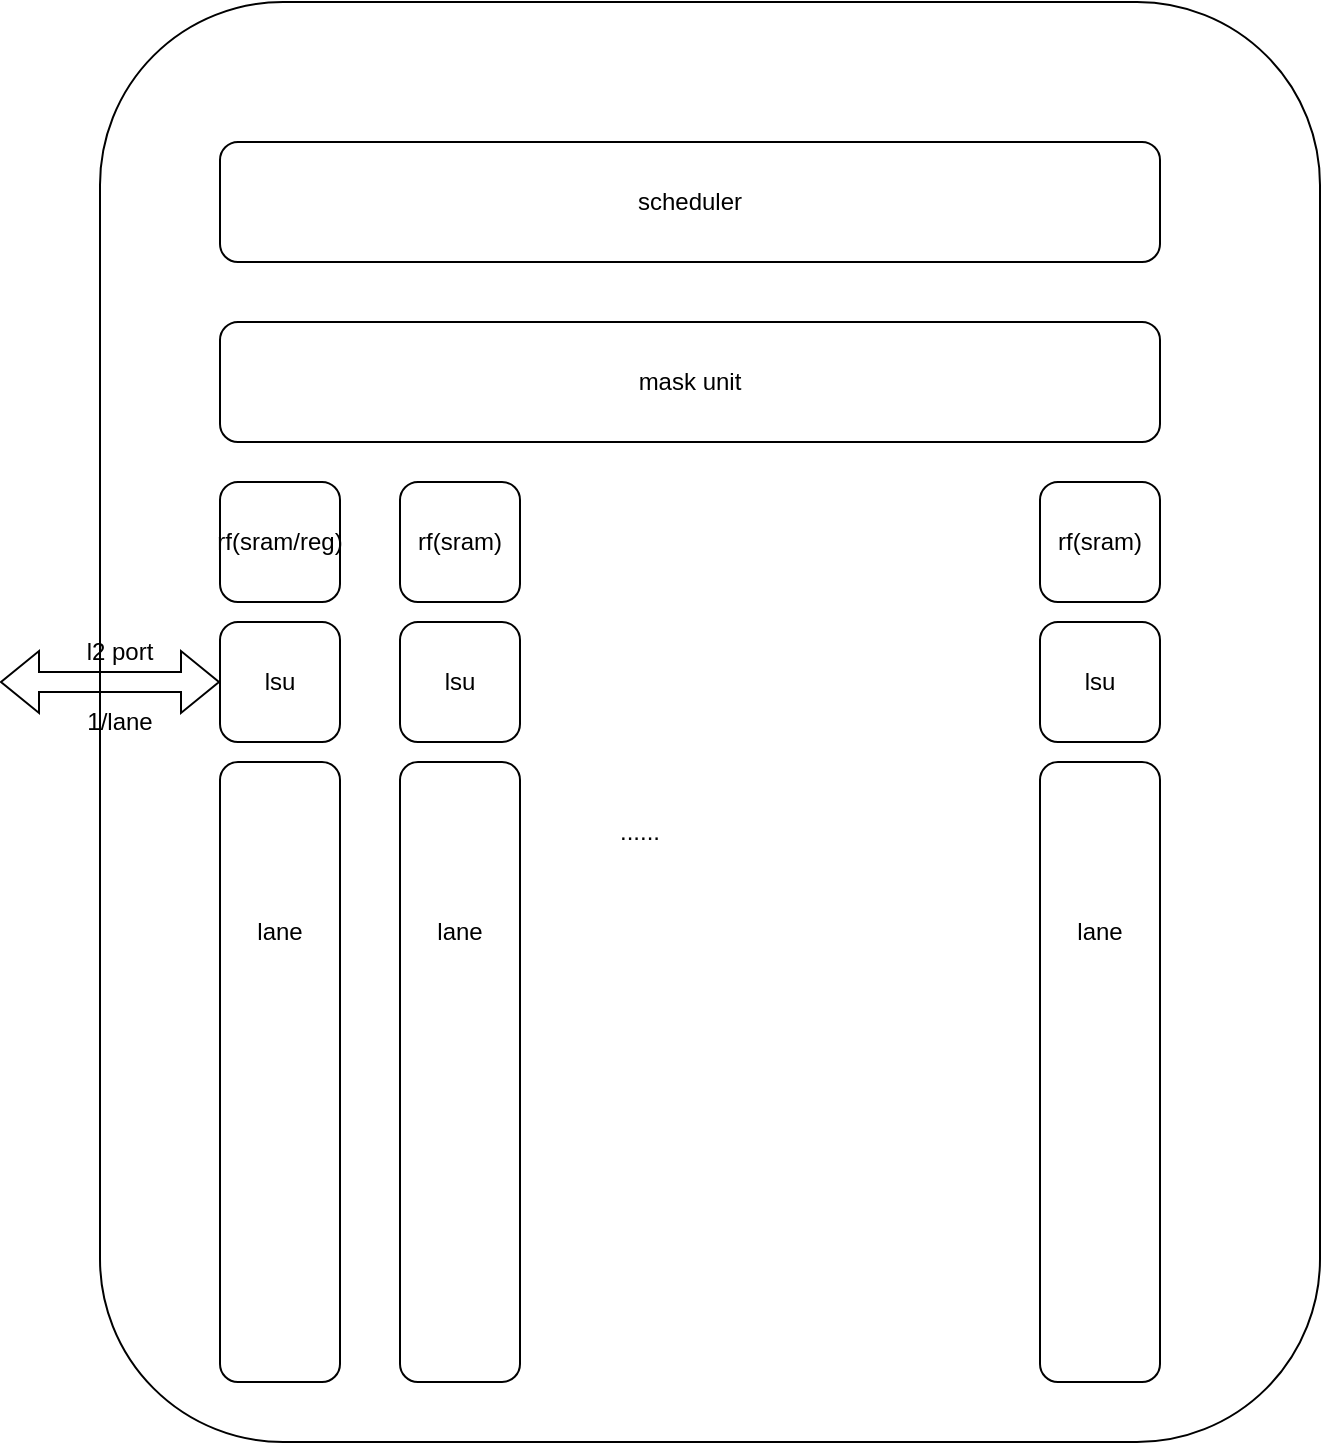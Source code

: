 <mxfile version="20.2.0" type="device" pages="5"><diagram id="fNUM63voZhJdDRkvop21" name="daydream"><mxGraphModel dx="462" dy="777" grid="1" gridSize="10" guides="1" tooltips="1" connect="1" arrows="1" fold="1" page="1" pageScale="1" pageWidth="850" pageHeight="1100" math="0" shadow="0"><root><mxCell id="0"/><mxCell id="1" parent="0"/><mxCell id="aqBzfXqptcj9Zp8Z2guC-2" value="" style="rounded=1;whiteSpace=wrap;html=1;" parent="1" vertex="1"><mxGeometry x="110" y="260" width="610" height="720" as="geometry"/></mxCell><mxCell id="aqBzfXqptcj9Zp8Z2guC-3" value="" style="rounded=1;whiteSpace=wrap;html=1;" parent="1" vertex="1"><mxGeometry x="170" y="330" width="470" height="60" as="geometry"/></mxCell><mxCell id="aqBzfXqptcj9Zp8Z2guC-4" value="scheduler" style="text;html=1;strokeColor=none;fillColor=none;align=center;verticalAlign=middle;whiteSpace=wrap;rounded=0;" parent="1" vertex="1"><mxGeometry x="375" y="345" width="60" height="30" as="geometry"/></mxCell><mxCell id="aqBzfXqptcj9Zp8Z2guC-6" value="" style="rounded=1;whiteSpace=wrap;html=1;" parent="1" vertex="1"><mxGeometry x="170" y="420" width="470" height="60" as="geometry"/></mxCell><mxCell id="aqBzfXqptcj9Zp8Z2guC-7" value="mask unit" style="text;html=1;strokeColor=none;fillColor=none;align=center;verticalAlign=middle;whiteSpace=wrap;rounded=0;" parent="1" vertex="1"><mxGeometry x="375" y="435" width="60" height="30" as="geometry"/></mxCell><mxCell id="aqBzfXqptcj9Zp8Z2guC-8" value="" style="rounded=1;whiteSpace=wrap;html=1;" parent="1" vertex="1"><mxGeometry x="170" y="640" width="60" height="310" as="geometry"/></mxCell><mxCell id="aqBzfXqptcj9Zp8Z2guC-11" value="lane" style="text;html=1;strokeColor=none;fillColor=none;align=center;verticalAlign=middle;whiteSpace=wrap;rounded=0;" parent="1" vertex="1"><mxGeometry x="170" y="710" width="60" height="30" as="geometry"/></mxCell><mxCell id="aqBzfXqptcj9Zp8Z2guC-12" value="" style="rounded=1;whiteSpace=wrap;html=1;" parent="1" vertex="1"><mxGeometry x="170" y="500" width="60" height="60" as="geometry"/></mxCell><mxCell id="aqBzfXqptcj9Zp8Z2guC-13" value="rf(sram/reg)" style="text;html=1;strokeColor=none;fillColor=none;align=center;verticalAlign=middle;whiteSpace=wrap;rounded=0;" parent="1" vertex="1"><mxGeometry x="170" y="515" width="60" height="30" as="geometry"/></mxCell><mxCell id="aqBzfXqptcj9Zp8Z2guC-22" value="......" style="text;html=1;strokeColor=none;fillColor=none;align=center;verticalAlign=middle;whiteSpace=wrap;rounded=0;" parent="1" vertex="1"><mxGeometry x="350" y="660" width="60" height="30" as="geometry"/></mxCell><mxCell id="aqBzfXqptcj9Zp8Z2guC-23" value="" style="rounded=1;whiteSpace=wrap;html=1;" parent="1" vertex="1"><mxGeometry x="170" y="570" width="60" height="60" as="geometry"/></mxCell><mxCell id="aqBzfXqptcj9Zp8Z2guC-24" value="lsu" style="text;html=1;strokeColor=none;fillColor=none;align=center;verticalAlign=middle;whiteSpace=wrap;rounded=0;" parent="1" vertex="1"><mxGeometry x="170" y="585" width="60" height="30" as="geometry"/></mxCell><mxCell id="aqBzfXqptcj9Zp8Z2guC-27" value="" style="rounded=1;whiteSpace=wrap;html=1;" parent="1" vertex="1"><mxGeometry x="580" y="640" width="60" height="310" as="geometry"/></mxCell><mxCell id="aqBzfXqptcj9Zp8Z2guC-28" value="lane" style="text;html=1;strokeColor=none;fillColor=none;align=center;verticalAlign=middle;whiteSpace=wrap;rounded=0;" parent="1" vertex="1"><mxGeometry x="580" y="710" width="60" height="30" as="geometry"/></mxCell><mxCell id="aqBzfXqptcj9Zp8Z2guC-29" value="" style="rounded=1;whiteSpace=wrap;html=1;" parent="1" vertex="1"><mxGeometry x="580" y="500" width="60" height="60" as="geometry"/></mxCell><mxCell id="aqBzfXqptcj9Zp8Z2guC-30" value="rf(sram)" style="text;html=1;strokeColor=none;fillColor=none;align=center;verticalAlign=middle;whiteSpace=wrap;rounded=0;" parent="1" vertex="1"><mxGeometry x="580" y="515" width="60" height="30" as="geometry"/></mxCell><mxCell id="aqBzfXqptcj9Zp8Z2guC-31" value="" style="rounded=1;whiteSpace=wrap;html=1;" parent="1" vertex="1"><mxGeometry x="580" y="570" width="60" height="60" as="geometry"/></mxCell><mxCell id="aqBzfXqptcj9Zp8Z2guC-32" value="lsu" style="text;html=1;strokeColor=none;fillColor=none;align=center;verticalAlign=middle;whiteSpace=wrap;rounded=0;" parent="1" vertex="1"><mxGeometry x="580" y="585" width="60" height="30" as="geometry"/></mxCell><mxCell id="aqBzfXqptcj9Zp8Z2guC-33" value="" style="shape=flexArrow;endArrow=classic;startArrow=classic;html=1;rounded=0;entryX=0;entryY=0.5;entryDx=0;entryDy=0;" parent="1" target="aqBzfXqptcj9Zp8Z2guC-24" edge="1"><mxGeometry width="100" height="100" relative="1" as="geometry"><mxPoint x="60" y="600" as="sourcePoint"/><mxPoint x="480" y="590" as="targetPoint"/></mxGeometry></mxCell><mxCell id="aqBzfXqptcj9Zp8Z2guC-34" value="l2 port" style="text;html=1;strokeColor=none;fillColor=none;align=center;verticalAlign=middle;whiteSpace=wrap;rounded=0;" parent="1" vertex="1"><mxGeometry x="90" y="570" width="60" height="30" as="geometry"/></mxCell><mxCell id="aqBzfXqptcj9Zp8Z2guC-35" value="1/lane" style="text;html=1;strokeColor=none;fillColor=none;align=center;verticalAlign=middle;whiteSpace=wrap;rounded=0;" parent="1" vertex="1"><mxGeometry x="90" y="605" width="60" height="30" as="geometry"/></mxCell><mxCell id="aqBzfXqptcj9Zp8Z2guC-37" value="" style="rounded=1;whiteSpace=wrap;html=1;" parent="1" vertex="1"><mxGeometry x="260" y="640" width="60" height="310" as="geometry"/></mxCell><mxCell id="aqBzfXqptcj9Zp8Z2guC-38" value="lane" style="text;html=1;strokeColor=none;fillColor=none;align=center;verticalAlign=middle;whiteSpace=wrap;rounded=0;" parent="1" vertex="1"><mxGeometry x="260" y="710" width="60" height="30" as="geometry"/></mxCell><mxCell id="aqBzfXqptcj9Zp8Z2guC-39" value="" style="rounded=1;whiteSpace=wrap;html=1;" parent="1" vertex="1"><mxGeometry x="260" y="500" width="60" height="60" as="geometry"/></mxCell><mxCell id="aqBzfXqptcj9Zp8Z2guC-40" value="rf(sram)" style="text;html=1;strokeColor=none;fillColor=none;align=center;verticalAlign=middle;whiteSpace=wrap;rounded=0;" parent="1" vertex="1"><mxGeometry x="260" y="515" width="60" height="30" as="geometry"/></mxCell><mxCell id="aqBzfXqptcj9Zp8Z2guC-41" value="" style="rounded=1;whiteSpace=wrap;html=1;" parent="1" vertex="1"><mxGeometry x="260" y="570" width="60" height="60" as="geometry"/></mxCell><mxCell id="aqBzfXqptcj9Zp8Z2guC-42" value="lsu" style="text;html=1;strokeColor=none;fillColor=none;align=center;verticalAlign=middle;whiteSpace=wrap;rounded=0;" parent="1" vertex="1"><mxGeometry x="260" y="585" width="60" height="30" as="geometry"/></mxCell></root></mxGraphModel></diagram><diagram id="x4buK4fLDCG3RSLW5vKL" name="lane"><mxGraphModel dx="1896" dy="1065" grid="1" gridSize="10" guides="1" tooltips="1" connect="1" arrows="1" fold="1" page="1" pageScale="1" pageWidth="850" pageHeight="1100" math="0" shadow="0"><root><mxCell id="0"/><mxCell id="1" parent="0"/><mxCell id="17EXOa0sgDzPuaJ0CHGv-1" value="" style="rounded=1;whiteSpace=wrap;html=1;" parent="1" vertex="1"><mxGeometry x="130" y="210" width="610" height="630" as="geometry"/></mxCell><mxCell id="17EXOa0sgDzPuaJ0CHGv-19" value="" style="shape=flexArrow;endArrow=classic;startArrow=classic;html=1;rounded=0;" parent="1" edge="1"><mxGeometry width="100" height="100" relative="1" as="geometry"><mxPoint x="434.5" y="240" as="sourcePoint"/><mxPoint x="434.5" y="180" as="targetPoint"/></mxGeometry></mxCell><mxCell id="17EXOa0sgDzPuaJ0CHGv-29" value="" style="rounded=1;whiteSpace=wrap;html=1;" parent="1" vertex="1"><mxGeometry x="185" y="250" width="500" height="60" as="geometry"/></mxCell><mxCell id="17EXOa0sgDzPuaJ0CHGv-32" value="request wire" style="text;html=1;strokeColor=none;fillColor=none;align=center;verticalAlign=middle;whiteSpace=wrap;rounded=0;" parent="1" vertex="1"><mxGeometry x="377.5" y="265" width="115" height="30" as="geometry"/></mxCell><mxCell id="17EXOa0sgDzPuaJ0CHGv-33" value="" style="rounded=1;whiteSpace=wrap;html=1;" parent="1" vertex="1"><mxGeometry x="185" y="340" width="50" height="270" as="geometry"/></mxCell><mxCell id="17EXOa0sgDzPuaJ0CHGv-34" value="logic" style="text;html=1;strokeColor=none;fillColor=none;align=center;verticalAlign=middle;whiteSpace=wrap;rounded=0;" parent="1" vertex="1"><mxGeometry x="180" y="450" width="60" height="30" as="geometry"/></mxCell><mxCell id="17EXOa0sgDzPuaJ0CHGv-35" value="" style="rounded=1;whiteSpace=wrap;html=1;" parent="1" vertex="1"><mxGeometry x="245" y="340" width="50" height="270" as="geometry"/></mxCell><mxCell id="17EXOa0sgDzPuaJ0CHGv-36" value="&lt;span style=&quot;color: rgb(51, 51, 51); font-family: &amp;quot;Open Sans&amp;quot;, &amp;quot;Clear Sans&amp;quot;, &amp;quot;Helvetica Neue&amp;quot;, Helvetica, Arial, &amp;quot;Segoe UI Emoji&amp;quot;, sans-serif; font-size: 16px; orphans: 4; text-align: start; background-color: rgb(255, 255, 255);&quot;&gt;arithmetic&lt;/span&gt;" style="text;html=1;strokeColor=none;fillColor=none;align=center;verticalAlign=middle;whiteSpace=wrap;rounded=0;direction=west;rotation=90;" parent="1" vertex="1"><mxGeometry x="225" y="460" width="90" height="30" as="geometry"/></mxCell><mxCell id="17EXOa0sgDzPuaJ0CHGv-37" value="" style="rounded=1;whiteSpace=wrap;html=1;" parent="1" vertex="1"><mxGeometry x="305" y="340" width="50" height="270" as="geometry"/></mxCell><mxCell id="17EXOa0sgDzPuaJ0CHGv-38" value="shift" style="text;html=1;strokeColor=none;fillColor=none;align=center;verticalAlign=middle;whiteSpace=wrap;rounded=0;" parent="1" vertex="1"><mxGeometry x="300" y="450" width="60" height="30" as="geometry"/></mxCell><mxCell id="17EXOa0sgDzPuaJ0CHGv-39" value="" style="rounded=1;whiteSpace=wrap;html=1;" parent="1" vertex="1"><mxGeometry x="365" y="340" width="50" height="270" as="geometry"/></mxCell><mxCell id="17EXOa0sgDzPuaJ0CHGv-40" value="mul" style="text;html=1;strokeColor=none;fillColor=none;align=center;verticalAlign=middle;whiteSpace=wrap;rounded=0;" parent="1" vertex="1"><mxGeometry x="360" y="450" width="60" height="30" as="geometry"/></mxCell><mxCell id="17EXOa0sgDzPuaJ0CHGv-41" value="" style="rounded=1;whiteSpace=wrap;html=1;" parent="1" vertex="1"><mxGeometry x="420" y="340" width="50" height="270" as="geometry"/></mxCell><mxCell id="17EXOa0sgDzPuaJ0CHGv-42" value="div" style="text;html=1;strokeColor=none;fillColor=none;align=center;verticalAlign=middle;whiteSpace=wrap;rounded=0;" parent="1" vertex="1"><mxGeometry x="415" y="450" width="60" height="30" as="geometry"/></mxCell><mxCell id="17EXOa0sgDzPuaJ0CHGv-43" value="" style="rounded=1;whiteSpace=wrap;html=1;" parent="1" vertex="1"><mxGeometry x="480" y="340" width="50" height="270" as="geometry"/></mxCell><mxCell id="17EXOa0sgDzPuaJ0CHGv-44" value="popcount" style="text;html=1;strokeColor=none;fillColor=none;align=center;verticalAlign=middle;whiteSpace=wrap;rounded=0;" parent="1" vertex="1"><mxGeometry x="475" y="450" width="60" height="30" as="geometry"/></mxCell><mxCell id="17EXOa0sgDzPuaJ0CHGv-48" value="" style="rounded=1;whiteSpace=wrap;html=1;" parent="1" vertex="1"><mxGeometry x="540" y="340" width="50" height="270" as="geometry"/></mxCell><mxCell id="17EXOa0sgDzPuaJ0CHGv-49" value="ffo" style="text;html=1;strokeColor=none;fillColor=none;align=center;verticalAlign=middle;whiteSpace=wrap;rounded=0;" parent="1" vertex="1"><mxGeometry x="535" y="450" width="60" height="30" as="geometry"/></mxCell><mxCell id="17EXOa0sgDzPuaJ0CHGv-50" value="" style="rounded=1;whiteSpace=wrap;html=1;" parent="1" vertex="1"><mxGeometry x="600" y="340" width="50" height="270" as="geometry"/></mxCell><mxCell id="17EXOa0sgDzPuaJ0CHGv-51" value="get index" style="text;html=1;strokeColor=none;fillColor=none;align=center;verticalAlign=middle;whiteSpace=wrap;rounded=0;" parent="1" vertex="1"><mxGeometry x="595" y="450" width="60" height="30" as="geometry"/></mxCell><mxCell id="17EXOa0sgDzPuaJ0CHGv-52" value="" style="rounded=1;whiteSpace=wrap;html=1;" parent="1" vertex="1"><mxGeometry x="660" y="340" width="50" height="270" as="geometry"/></mxCell><mxCell id="17EXOa0sgDzPuaJ0CHGv-53" value="other" style="text;html=1;strokeColor=none;fillColor=none;align=center;verticalAlign=middle;whiteSpace=wrap;rounded=0;" parent="1" vertex="1"><mxGeometry x="655" y="450" width="60" height="30" as="geometry"/></mxCell><mxCell id="17EXOa0sgDzPuaJ0CHGv-54" value="" style="rounded=1;whiteSpace=wrap;html=1;" parent="1" vertex="1"><mxGeometry x="185" y="650" width="500" height="60" as="geometry"/></mxCell><mxCell id="17EXOa0sgDzPuaJ0CHGv-55" value="result select" style="text;html=1;strokeColor=none;fillColor=none;align=center;verticalAlign=middle;whiteSpace=wrap;rounded=0;" parent="1" vertex="1"><mxGeometry x="377.5" y="665" width="115" height="30" as="geometry"/></mxCell><mxCell id="17EXOa0sgDzPuaJ0CHGv-56" value="" style="rounded=1;whiteSpace=wrap;html=1;" parent="1" vertex="1"><mxGeometry x="185" y="750" width="500" height="60" as="geometry"/></mxCell><mxCell id="17EXOa0sgDzPuaJ0CHGv-57" value="result reg" style="text;html=1;strokeColor=none;fillColor=none;align=center;verticalAlign=middle;whiteSpace=wrap;rounded=0;" parent="1" vertex="1"><mxGeometry x="377.5" y="765" width="115" height="30" as="geometry"/></mxCell><mxCell id="17EXOa0sgDzPuaJ0CHGv-58" value="req" style="text;html=1;strokeColor=none;fillColor=none;align=center;verticalAlign=middle;whiteSpace=wrap;rounded=0;" parent="1" vertex="1"><mxGeometry x="440" y="180" width="60" height="30" as="geometry"/></mxCell><mxCell id="17EXOa0sgDzPuaJ0CHGv-59" value="" style="shape=flexArrow;endArrow=classic;startArrow=classic;html=1;rounded=0;" parent="1" edge="1"><mxGeometry width="100" height="100" relative="1" as="geometry"><mxPoint x="424" y="870" as="sourcePoint"/><mxPoint x="424" y="810" as="targetPoint"/></mxGeometry></mxCell><mxCell id="17EXOa0sgDzPuaJ0CHGv-60" value="resp" style="text;html=1;strokeColor=none;fillColor=none;align=center;verticalAlign=middle;whiteSpace=wrap;rounded=0;" parent="1" vertex="1"><mxGeometry x="425" y="840" width="60" height="30" as="geometry"/></mxCell></root></mxGraphModel></diagram><diagram id="pxLZCE3pRqR25jhQ739m" name="lsu"><mxGraphModel dx="1422" dy="799" grid="1" gridSize="10" guides="1" tooltips="1" connect="1" arrows="1" fold="1" page="1" pageScale="1" pageWidth="850" pageHeight="1100" math="0" shadow="0"><root><mxCell id="0"/><mxCell id="1" parent="0"/></root></mxGraphModel></diagram><diagram id="lO4mWhvdlKkIGpnEtRHu" name="2*3"><mxGraphModel dx="3555" dy="1943" grid="1" gridSize="10" guides="1" tooltips="1" connect="1" arrows="1" fold="1" page="1" pageScale="1" pageWidth="850" pageHeight="1100" math="0" shadow="0"><root><mxCell id="0"/><mxCell id="1" parent="0"/><mxCell id="N_nt8bBofkA11kgLfIBK-1" value="" style="rounded=0;whiteSpace=wrap;html=1;" parent="1" vertex="1"><mxGeometry x="360" y="80" width="2000" height="3000" as="geometry"/></mxCell><mxCell id="N_nt8bBofkA11kgLfIBK-3" value="" style="rounded=0;whiteSpace=wrap;html=1;direction=south;fillColor=#f5f5f5;fontColor=#333333;strokeColor=#666666;" parent="1" vertex="1"><mxGeometry x="360" y="80" width="100" height="3000" as="geometry"/></mxCell><mxCell id="N_nt8bBofkA11kgLfIBK-4" value="" style="rounded=0;whiteSpace=wrap;html=1;fillColor=#f5f5f5;fontColor=#333333;strokeColor=#666666;" parent="1" vertex="1"><mxGeometry x="360" y="80" width="2000" height="100" as="geometry"/></mxCell><mxCell id="N_nt8bBofkA11kgLfIBK-5" value="" style="rounded=0;whiteSpace=wrap;html=1;direction=south;fillColor=#f5f5f5;fontColor=#333333;strokeColor=#666666;" parent="1" vertex="1"><mxGeometry x="2260" y="80" width="100" height="3000" as="geometry"/></mxCell><mxCell id="5Q0H06B_Tgws67LkEivO-1" value="" style="group" parent="1" vertex="1" connectable="0"><mxGeometry x="936" y="180" width="339" height="912" as="geometry"/></mxCell><mxCell id="5Q0H06B_Tgws67LkEivO-2" value="" style="rounded=0;whiteSpace=wrap;html=1;direction=south;" parent="5Q0H06B_Tgws67LkEivO-1" vertex="1"><mxGeometry width="339" height="57" as="geometry"/></mxCell><mxCell id="5Q0H06B_Tgws67LkEivO-3" value="" style="rounded=0;whiteSpace=wrap;html=1;direction=south;" parent="5Q0H06B_Tgws67LkEivO-1" vertex="1"><mxGeometry y="57" width="339" height="57" as="geometry"/></mxCell><mxCell id="5Q0H06B_Tgws67LkEivO-4" value="" style="rounded=0;whiteSpace=wrap;html=1;direction=south;" parent="5Q0H06B_Tgws67LkEivO-1" vertex="1"><mxGeometry y="114" width="339" height="57" as="geometry"/></mxCell><mxCell id="5Q0H06B_Tgws67LkEivO-5" value="" style="rounded=0;whiteSpace=wrap;html=1;direction=south;" parent="5Q0H06B_Tgws67LkEivO-1" vertex="1"><mxGeometry y="171" width="339" height="57" as="geometry"/></mxCell><mxCell id="5Q0H06B_Tgws67LkEivO-6" value="" style="rounded=0;whiteSpace=wrap;html=1;direction=south;" parent="5Q0H06B_Tgws67LkEivO-1" vertex="1"><mxGeometry y="228" width="339" height="57" as="geometry"/></mxCell><mxCell id="5Q0H06B_Tgws67LkEivO-7" value="" style="rounded=0;whiteSpace=wrap;html=1;direction=south;" parent="5Q0H06B_Tgws67LkEivO-1" vertex="1"><mxGeometry y="285" width="339" height="57" as="geometry"/></mxCell><mxCell id="5Q0H06B_Tgws67LkEivO-8" value="" style="rounded=0;whiteSpace=wrap;html=1;direction=south;" parent="5Q0H06B_Tgws67LkEivO-1" vertex="1"><mxGeometry y="342" width="339" height="57" as="geometry"/></mxCell><mxCell id="5Q0H06B_Tgws67LkEivO-9" value="" style="rounded=0;whiteSpace=wrap;html=1;direction=south;" parent="5Q0H06B_Tgws67LkEivO-1" vertex="1"><mxGeometry y="399" width="339" height="57" as="geometry"/></mxCell><mxCell id="5Q0H06B_Tgws67LkEivO-10" value="" style="rounded=0;whiteSpace=wrap;html=1;direction=south;" parent="5Q0H06B_Tgws67LkEivO-1" vertex="1"><mxGeometry y="456" width="339" height="57" as="geometry"/></mxCell><mxCell id="5Q0H06B_Tgws67LkEivO-11" value="" style="rounded=0;whiteSpace=wrap;html=1;direction=south;" parent="5Q0H06B_Tgws67LkEivO-1" vertex="1"><mxGeometry y="513" width="339" height="57" as="geometry"/></mxCell><mxCell id="5Q0H06B_Tgws67LkEivO-12" value="" style="rounded=0;whiteSpace=wrap;html=1;direction=south;" parent="5Q0H06B_Tgws67LkEivO-1" vertex="1"><mxGeometry y="570" width="339" height="57" as="geometry"/></mxCell><mxCell id="5Q0H06B_Tgws67LkEivO-13" value="" style="rounded=0;whiteSpace=wrap;html=1;direction=south;" parent="5Q0H06B_Tgws67LkEivO-1" vertex="1"><mxGeometry y="627" width="339" height="57" as="geometry"/></mxCell><mxCell id="5Q0H06B_Tgws67LkEivO-14" value="" style="rounded=0;whiteSpace=wrap;html=1;direction=south;" parent="5Q0H06B_Tgws67LkEivO-1" vertex="1"><mxGeometry y="684" width="339" height="57" as="geometry"/></mxCell><mxCell id="5Q0H06B_Tgws67LkEivO-15" value="" style="rounded=0;whiteSpace=wrap;html=1;direction=south;" parent="5Q0H06B_Tgws67LkEivO-1" vertex="1"><mxGeometry y="741" width="339" height="57" as="geometry"/></mxCell><mxCell id="5Q0H06B_Tgws67LkEivO-16" value="" style="rounded=0;whiteSpace=wrap;html=1;direction=south;" parent="5Q0H06B_Tgws67LkEivO-1" vertex="1"><mxGeometry y="798" width="339" height="57" as="geometry"/></mxCell><mxCell id="5Q0H06B_Tgws67LkEivO-17" value="" style="rounded=0;whiteSpace=wrap;html=1;direction=south;" parent="5Q0H06B_Tgws67LkEivO-1" vertex="1"><mxGeometry y="855" width="339" height="57" as="geometry"/></mxCell><mxCell id="5Q0H06B_Tgws67LkEivO-18" value="" style="group" parent="1" vertex="1" connectable="0"><mxGeometry x="936" y="1220" width="339" height="912" as="geometry"/></mxCell><mxCell id="5Q0H06B_Tgws67LkEivO-19" value="" style="rounded=0;whiteSpace=wrap;html=1;direction=south;" parent="5Q0H06B_Tgws67LkEivO-18" vertex="1"><mxGeometry width="339" height="57" as="geometry"/></mxCell><mxCell id="5Q0H06B_Tgws67LkEivO-20" value="" style="rounded=0;whiteSpace=wrap;html=1;direction=south;" parent="5Q0H06B_Tgws67LkEivO-18" vertex="1"><mxGeometry y="57" width="339" height="57" as="geometry"/></mxCell><mxCell id="5Q0H06B_Tgws67LkEivO-21" value="" style="rounded=0;whiteSpace=wrap;html=1;direction=south;" parent="5Q0H06B_Tgws67LkEivO-18" vertex="1"><mxGeometry y="114" width="339" height="57" as="geometry"/></mxCell><mxCell id="5Q0H06B_Tgws67LkEivO-22" value="" style="rounded=0;whiteSpace=wrap;html=1;direction=south;" parent="5Q0H06B_Tgws67LkEivO-18" vertex="1"><mxGeometry y="171" width="339" height="57" as="geometry"/></mxCell><mxCell id="5Q0H06B_Tgws67LkEivO-23" value="" style="rounded=0;whiteSpace=wrap;html=1;direction=south;" parent="5Q0H06B_Tgws67LkEivO-18" vertex="1"><mxGeometry y="228" width="339" height="57" as="geometry"/></mxCell><mxCell id="5Q0H06B_Tgws67LkEivO-24" value="" style="rounded=0;whiteSpace=wrap;html=1;direction=south;" parent="5Q0H06B_Tgws67LkEivO-18" vertex="1"><mxGeometry y="285" width="339" height="57" as="geometry"/></mxCell><mxCell id="5Q0H06B_Tgws67LkEivO-25" value="" style="rounded=0;whiteSpace=wrap;html=1;direction=south;" parent="5Q0H06B_Tgws67LkEivO-18" vertex="1"><mxGeometry y="342" width="339" height="57" as="geometry"/></mxCell><mxCell id="5Q0H06B_Tgws67LkEivO-26" value="" style="rounded=0;whiteSpace=wrap;html=1;direction=south;" parent="5Q0H06B_Tgws67LkEivO-18" vertex="1"><mxGeometry y="399" width="339" height="57" as="geometry"/></mxCell><mxCell id="5Q0H06B_Tgws67LkEivO-27" value="" style="rounded=0;whiteSpace=wrap;html=1;direction=south;" parent="5Q0H06B_Tgws67LkEivO-18" vertex="1"><mxGeometry y="456" width="339" height="57" as="geometry"/></mxCell><mxCell id="5Q0H06B_Tgws67LkEivO-28" value="" style="rounded=0;whiteSpace=wrap;html=1;direction=south;" parent="5Q0H06B_Tgws67LkEivO-18" vertex="1"><mxGeometry y="513" width="339" height="57" as="geometry"/></mxCell><mxCell id="5Q0H06B_Tgws67LkEivO-29" value="" style="rounded=0;whiteSpace=wrap;html=1;direction=south;" parent="5Q0H06B_Tgws67LkEivO-18" vertex="1"><mxGeometry y="570" width="339" height="57" as="geometry"/></mxCell><mxCell id="5Q0H06B_Tgws67LkEivO-30" value="" style="rounded=0;whiteSpace=wrap;html=1;direction=south;" parent="5Q0H06B_Tgws67LkEivO-18" vertex="1"><mxGeometry y="627" width="339" height="57" as="geometry"/></mxCell><mxCell id="5Q0H06B_Tgws67LkEivO-31" value="" style="rounded=0;whiteSpace=wrap;html=1;direction=south;" parent="5Q0H06B_Tgws67LkEivO-18" vertex="1"><mxGeometry y="684" width="339" height="57" as="geometry"/></mxCell><mxCell id="5Q0H06B_Tgws67LkEivO-32" value="" style="rounded=0;whiteSpace=wrap;html=1;direction=south;" parent="5Q0H06B_Tgws67LkEivO-18" vertex="1"><mxGeometry y="741" width="339" height="57" as="geometry"/></mxCell><mxCell id="5Q0H06B_Tgws67LkEivO-33" value="" style="rounded=0;whiteSpace=wrap;html=1;direction=south;" parent="5Q0H06B_Tgws67LkEivO-18" vertex="1"><mxGeometry y="798" width="339" height="57" as="geometry"/></mxCell><mxCell id="5Q0H06B_Tgws67LkEivO-34" value="" style="rounded=0;whiteSpace=wrap;html=1;direction=south;" parent="5Q0H06B_Tgws67LkEivO-18" vertex="1"><mxGeometry y="855" width="339" height="57" as="geometry"/></mxCell><mxCell id="5Q0H06B_Tgws67LkEivO-35" value="" style="group" parent="1" vertex="1" connectable="0"><mxGeometry x="460" y="180" width="339" height="912" as="geometry"/></mxCell><mxCell id="5Q0H06B_Tgws67LkEivO-36" value="" style="rounded=0;whiteSpace=wrap;html=1;direction=south;" parent="5Q0H06B_Tgws67LkEivO-35" vertex="1"><mxGeometry width="339" height="57" as="geometry"/></mxCell><mxCell id="5Q0H06B_Tgws67LkEivO-37" value="" style="rounded=0;whiteSpace=wrap;html=1;direction=south;" parent="5Q0H06B_Tgws67LkEivO-35" vertex="1"><mxGeometry y="57" width="339" height="57" as="geometry"/></mxCell><mxCell id="5Q0H06B_Tgws67LkEivO-38" value="" style="rounded=0;whiteSpace=wrap;html=1;direction=south;" parent="5Q0H06B_Tgws67LkEivO-35" vertex="1"><mxGeometry y="114" width="339" height="57" as="geometry"/></mxCell><mxCell id="5Q0H06B_Tgws67LkEivO-39" value="" style="rounded=0;whiteSpace=wrap;html=1;direction=south;" parent="5Q0H06B_Tgws67LkEivO-35" vertex="1"><mxGeometry y="171" width="339" height="57" as="geometry"/></mxCell><mxCell id="5Q0H06B_Tgws67LkEivO-40" value="" style="rounded=0;whiteSpace=wrap;html=1;direction=south;" parent="5Q0H06B_Tgws67LkEivO-35" vertex="1"><mxGeometry y="228" width="339" height="57" as="geometry"/></mxCell><mxCell id="5Q0H06B_Tgws67LkEivO-41" value="" style="rounded=0;whiteSpace=wrap;html=1;direction=south;" parent="5Q0H06B_Tgws67LkEivO-35" vertex="1"><mxGeometry y="285" width="339" height="57" as="geometry"/></mxCell><mxCell id="5Q0H06B_Tgws67LkEivO-42" value="" style="rounded=0;whiteSpace=wrap;html=1;direction=south;" parent="5Q0H06B_Tgws67LkEivO-35" vertex="1"><mxGeometry y="342" width="339" height="57" as="geometry"/></mxCell><mxCell id="5Q0H06B_Tgws67LkEivO-43" value="" style="rounded=0;whiteSpace=wrap;html=1;direction=south;" parent="5Q0H06B_Tgws67LkEivO-35" vertex="1"><mxGeometry y="399" width="339" height="57" as="geometry"/></mxCell><mxCell id="5Q0H06B_Tgws67LkEivO-44" value="" style="rounded=0;whiteSpace=wrap;html=1;direction=south;" parent="5Q0H06B_Tgws67LkEivO-35" vertex="1"><mxGeometry y="456" width="339" height="57" as="geometry"/></mxCell><mxCell id="5Q0H06B_Tgws67LkEivO-45" value="" style="rounded=0;whiteSpace=wrap;html=1;direction=south;" parent="5Q0H06B_Tgws67LkEivO-35" vertex="1"><mxGeometry y="513" width="339" height="57" as="geometry"/></mxCell><mxCell id="5Q0H06B_Tgws67LkEivO-46" value="" style="rounded=0;whiteSpace=wrap;html=1;direction=south;" parent="5Q0H06B_Tgws67LkEivO-35" vertex="1"><mxGeometry y="570" width="339" height="57" as="geometry"/></mxCell><mxCell id="5Q0H06B_Tgws67LkEivO-47" value="" style="rounded=0;whiteSpace=wrap;html=1;direction=south;" parent="5Q0H06B_Tgws67LkEivO-35" vertex="1"><mxGeometry y="627" width="339" height="57" as="geometry"/></mxCell><mxCell id="5Q0H06B_Tgws67LkEivO-48" value="" style="rounded=0;whiteSpace=wrap;html=1;direction=south;" parent="5Q0H06B_Tgws67LkEivO-35" vertex="1"><mxGeometry y="684" width="339" height="57" as="geometry"/></mxCell><mxCell id="5Q0H06B_Tgws67LkEivO-49" value="" style="rounded=0;whiteSpace=wrap;html=1;direction=south;" parent="5Q0H06B_Tgws67LkEivO-35" vertex="1"><mxGeometry y="741" width="339" height="57" as="geometry"/></mxCell><mxCell id="5Q0H06B_Tgws67LkEivO-50" value="" style="rounded=0;whiteSpace=wrap;html=1;direction=south;" parent="5Q0H06B_Tgws67LkEivO-35" vertex="1"><mxGeometry y="798" width="339" height="57" as="geometry"/></mxCell><mxCell id="5Q0H06B_Tgws67LkEivO-51" value="" style="rounded=0;whiteSpace=wrap;html=1;direction=south;" parent="5Q0H06B_Tgws67LkEivO-35" vertex="1"><mxGeometry y="855" width="339" height="57" as="geometry"/></mxCell><mxCell id="5Q0H06B_Tgws67LkEivO-52" value="" style="group" parent="1" vertex="1" connectable="0"><mxGeometry x="460" y="1220" width="339" height="912" as="geometry"/></mxCell><mxCell id="5Q0H06B_Tgws67LkEivO-53" value="" style="rounded=0;whiteSpace=wrap;html=1;direction=south;" parent="5Q0H06B_Tgws67LkEivO-52" vertex="1"><mxGeometry width="339" height="57" as="geometry"/></mxCell><mxCell id="5Q0H06B_Tgws67LkEivO-54" value="" style="rounded=0;whiteSpace=wrap;html=1;direction=south;" parent="5Q0H06B_Tgws67LkEivO-52" vertex="1"><mxGeometry y="57" width="339" height="57" as="geometry"/></mxCell><mxCell id="5Q0H06B_Tgws67LkEivO-55" value="" style="rounded=0;whiteSpace=wrap;html=1;direction=south;" parent="5Q0H06B_Tgws67LkEivO-52" vertex="1"><mxGeometry y="114" width="339" height="57" as="geometry"/></mxCell><mxCell id="5Q0H06B_Tgws67LkEivO-56" value="" style="rounded=0;whiteSpace=wrap;html=1;direction=south;" parent="5Q0H06B_Tgws67LkEivO-52" vertex="1"><mxGeometry y="171" width="339" height="57" as="geometry"/></mxCell><mxCell id="5Q0H06B_Tgws67LkEivO-57" value="" style="rounded=0;whiteSpace=wrap;html=1;direction=south;" parent="5Q0H06B_Tgws67LkEivO-52" vertex="1"><mxGeometry y="228" width="339" height="57" as="geometry"/></mxCell><mxCell id="5Q0H06B_Tgws67LkEivO-58" value="" style="rounded=0;whiteSpace=wrap;html=1;direction=south;" parent="5Q0H06B_Tgws67LkEivO-52" vertex="1"><mxGeometry y="285" width="339" height="57" as="geometry"/></mxCell><mxCell id="5Q0H06B_Tgws67LkEivO-59" value="" style="rounded=0;whiteSpace=wrap;html=1;direction=south;" parent="5Q0H06B_Tgws67LkEivO-52" vertex="1"><mxGeometry y="342" width="339" height="57" as="geometry"/></mxCell><mxCell id="5Q0H06B_Tgws67LkEivO-60" value="" style="rounded=0;whiteSpace=wrap;html=1;direction=south;" parent="5Q0H06B_Tgws67LkEivO-52" vertex="1"><mxGeometry y="399" width="339" height="57" as="geometry"/></mxCell><mxCell id="5Q0H06B_Tgws67LkEivO-61" value="" style="rounded=0;whiteSpace=wrap;html=1;direction=south;" parent="5Q0H06B_Tgws67LkEivO-52" vertex="1"><mxGeometry y="456" width="339" height="57" as="geometry"/></mxCell><mxCell id="5Q0H06B_Tgws67LkEivO-62" value="" style="rounded=0;whiteSpace=wrap;html=1;direction=south;" parent="5Q0H06B_Tgws67LkEivO-52" vertex="1"><mxGeometry y="513" width="339" height="57" as="geometry"/></mxCell><mxCell id="5Q0H06B_Tgws67LkEivO-63" value="" style="rounded=0;whiteSpace=wrap;html=1;direction=south;" parent="5Q0H06B_Tgws67LkEivO-52" vertex="1"><mxGeometry y="570" width="339" height="57" as="geometry"/></mxCell><mxCell id="5Q0H06B_Tgws67LkEivO-64" value="" style="rounded=0;whiteSpace=wrap;html=1;direction=south;" parent="5Q0H06B_Tgws67LkEivO-52" vertex="1"><mxGeometry y="627" width="339" height="57" as="geometry"/></mxCell><mxCell id="5Q0H06B_Tgws67LkEivO-65" value="" style="rounded=0;whiteSpace=wrap;html=1;direction=south;" parent="5Q0H06B_Tgws67LkEivO-52" vertex="1"><mxGeometry y="684" width="339" height="57" as="geometry"/></mxCell><mxCell id="5Q0H06B_Tgws67LkEivO-66" value="" style="rounded=0;whiteSpace=wrap;html=1;direction=south;" parent="5Q0H06B_Tgws67LkEivO-52" vertex="1"><mxGeometry y="741" width="339" height="57" as="geometry"/></mxCell><mxCell id="5Q0H06B_Tgws67LkEivO-67" value="" style="rounded=0;whiteSpace=wrap;html=1;direction=south;" parent="5Q0H06B_Tgws67LkEivO-52" vertex="1"><mxGeometry y="798" width="339" height="57" as="geometry"/></mxCell><mxCell id="5Q0H06B_Tgws67LkEivO-68" value="" style="rounded=0;whiteSpace=wrap;html=1;direction=south;" parent="5Q0H06B_Tgws67LkEivO-52" vertex="1"><mxGeometry y="855" width="339" height="57" as="geometry"/></mxCell><mxCell id="5Q0H06B_Tgws67LkEivO-69" value="" style="rounded=0;whiteSpace=wrap;html=1;direction=west;" parent="1" vertex="1"><mxGeometry x="1286.5" y="182" width="57" height="1950" as="geometry"/></mxCell><mxCell id="5Q0H06B_Tgws67LkEivO-70" value="" style="rounded=0;whiteSpace=wrap;html=1;" parent="1" vertex="1"><mxGeometry x="1370" y="180" width="880" height="1870" as="geometry"/></mxCell><mxCell id="5Q0H06B_Tgws67LkEivO-71" value="" style="rounded=0;whiteSpace=wrap;html=1;" parent="1" vertex="1"><mxGeometry x="700" y="2190" width="1300" height="890" as="geometry"/></mxCell><mxCell id="5Q0H06B_Tgws67LkEivO-72" value="" style="rounded=0;whiteSpace=wrap;html=1;" parent="1" vertex="1"><mxGeometry x="1180" y="2140" width="310" height="200" as="geometry"/></mxCell><mxCell id="5Q0H06B_Tgws67LkEivO-73" value="&lt;font style=&quot;font-size: 40px;&quot;&gt;lane&lt;/font&gt;" style="text;html=1;strokeColor=none;fillColor=none;align=center;verticalAlign=middle;whiteSpace=wrap;rounded=0;" parent="1" vertex="1"><mxGeometry x="1710" y="890" width="230" height="120" as="geometry"/></mxCell><mxCell id="5Q0H06B_Tgws67LkEivO-74" value="&lt;font style=&quot;font-size: 40px;&quot;&gt;pll&lt;/font&gt;" style="text;html=1;strokeColor=none;fillColor=none;align=center;verticalAlign=middle;whiteSpace=wrap;rounded=0;" parent="1" vertex="1"><mxGeometry x="1220" y="2180" width="230" height="120" as="geometry"/></mxCell><mxCell id="5Q0H06B_Tgws67LkEivO-75" value="&lt;font style=&quot;font-size: 40px;&quot;&gt;serdes&lt;/font&gt;" style="text;html=1;strokeColor=none;fillColor=none;align=center;verticalAlign=middle;whiteSpace=wrap;rounded=0;" parent="1" vertex="1"><mxGeometry x="1215" y="2680" width="230" height="120" as="geometry"/></mxCell><mxCell id="5Q0H06B_Tgws67LkEivO-76" value="&lt;font style=&quot;font-size: 40px;&quot;&gt;l2 bank0&lt;/font&gt;" style="text;html=1;strokeColor=none;fillColor=none;align=center;verticalAlign=middle;whiteSpace=wrap;rounded=0;rotation=270;" parent="1" vertex="1"><mxGeometry x="750" y="540" width="230" height="120" as="geometry"/></mxCell><mxCell id="5Q0H06B_Tgws67LkEivO-77" value="&lt;font style=&quot;font-size: 40px;&quot;&gt;l2 bank1&lt;/font&gt;" style="text;html=1;strokeColor=none;fillColor=none;align=center;verticalAlign=middle;whiteSpace=wrap;rounded=0;rotation=270;" parent="1" vertex="1"><mxGeometry x="750" y="1630" width="230" height="120" as="geometry"/></mxCell><mxCell id="5Q0H06B_Tgws67LkEivO-78" value="&lt;font style=&quot;font-size: 40px;&quot;&gt;lsu&lt;/font&gt;" style="text;html=1;strokeColor=none;fillColor=none;align=center;verticalAlign=middle;whiteSpace=wrap;rounded=0;rotation=270;" parent="1" vertex="1"><mxGeometry x="1200" y="1110" width="230" height="120" as="geometry"/></mxCell><mxCell id="22qp1sFz714ISWL3_Ce8-1" style="edgeStyle=orthogonalEdgeStyle;rounded=0;orthogonalLoop=1;jettySize=auto;html=1;exitX=0.75;exitY=0;exitDx=0;exitDy=0;entryX=0.837;entryY=-0.025;entryDx=0;entryDy=0;entryPerimeter=0;" edge="1" parent="1" source="5Q0H06B_Tgws67LkEivO-75" target="5Q0H06B_Tgws67LkEivO-75"><mxGeometry relative="1" as="geometry"/></mxCell></root></mxGraphModel></diagram><diagram name="4*1.5" id="sgDmjksvcwZ-7Wzvj-Ef"><mxGraphModel dx="4740" dy="2590" grid="1" gridSize="10" guides="1" tooltips="1" connect="1" arrows="1" fold="1" page="1" pageScale="1" pageWidth="850" pageHeight="1100" math="0" shadow="0"><root><mxCell id="Fd_m323YIO4nI8VAkQwT-0"/><mxCell id="Fd_m323YIO4nI8VAkQwT-1" parent="Fd_m323YIO4nI8VAkQwT-0"/><mxCell id="Fd_m323YIO4nI8VAkQwT-2" value="" style="rounded=0;whiteSpace=wrap;html=1;" parent="Fd_m323YIO4nI8VAkQwT-1" vertex="1"><mxGeometry x="360" y="80" width="1500" height="4000" as="geometry"/></mxCell><mxCell id="Fd_m323YIO4nI8VAkQwT-3" value="" style="rounded=0;whiteSpace=wrap;html=1;direction=south;fillColor=#f5f5f5;fontColor=#333333;strokeColor=#666666;" parent="Fd_m323YIO4nI8VAkQwT-1" vertex="1"><mxGeometry x="360" y="82" width="100" height="4000" as="geometry"/></mxCell><mxCell id="Fd_m323YIO4nI8VAkQwT-4" value="" style="rounded=0;whiteSpace=wrap;html=1;fillColor=#f5f5f5;fontColor=#333333;strokeColor=#666666;" parent="Fd_m323YIO4nI8VAkQwT-1" vertex="1"><mxGeometry x="360" y="82" width="1500" height="100" as="geometry"/></mxCell><mxCell id="Fd_m323YIO4nI8VAkQwT-5" value="" style="rounded=0;whiteSpace=wrap;html=1;direction=south;fillColor=#f5f5f5;fontColor=#333333;strokeColor=#666666;" parent="Fd_m323YIO4nI8VAkQwT-1" vertex="1"><mxGeometry x="1760" y="82" width="100" height="4000" as="geometry"/></mxCell><mxCell id="Fd_m323YIO4nI8VAkQwT-76" value="" style="rounded=0;whiteSpace=wrap;html=1;" parent="Fd_m323YIO4nI8VAkQwT-1" vertex="1"><mxGeometry x="460" y="3190" width="1300" height="890" as="geometry"/></mxCell><mxCell id="Fd_m323YIO4nI8VAkQwT-77" value="" style="rounded=0;whiteSpace=wrap;html=1;" parent="Fd_m323YIO4nI8VAkQwT-1" vertex="1"><mxGeometry x="965" y="3190" width="310" height="200" as="geometry"/></mxCell><mxCell id="Fd_m323YIO4nI8VAkQwT-79" value="&lt;font style=&quot;font-size: 40px;&quot;&gt;pll&lt;/font&gt;" style="text;html=1;strokeColor=none;fillColor=none;align=center;verticalAlign=middle;whiteSpace=wrap;rounded=0;" parent="Fd_m323YIO4nI8VAkQwT-1" vertex="1"><mxGeometry x="995" y="3230" width="230" height="120" as="geometry"/></mxCell><mxCell id="Fd_m323YIO4nI8VAkQwT-80" value="&lt;font style=&quot;font-size: 40px;&quot;&gt;serdes&lt;/font&gt;" style="text;html=1;strokeColor=none;fillColor=none;align=center;verticalAlign=middle;whiteSpace=wrap;rounded=0;" parent="Fd_m323YIO4nI8VAkQwT-1" vertex="1"><mxGeometry x="995" y="3570" width="230" height="120" as="geometry"/></mxCell><mxCell id="yD0MJmRRE8yGqpeuUl-a-202" value="e" style="group" vertex="1" connectable="0" parent="Fd_m323YIO4nI8VAkQwT-1"><mxGeometry x="470" y="190" width="339" height="1822" as="geometry"/></mxCell><mxCell id="tioMYu1MsDLc0GEQ_E89-2" value="" style="group" parent="yD0MJmRRE8yGqpeuUl-a-202" vertex="1" connectable="0"><mxGeometry width="339" height="912" as="geometry"/></mxCell><mxCell id="Fd_m323YIO4nI8VAkQwT-7" value="" style="rounded=0;whiteSpace=wrap;html=1;direction=south;" parent="tioMYu1MsDLc0GEQ_E89-2" vertex="1"><mxGeometry width="339" height="57" as="geometry"/></mxCell><mxCell id="Fd_m323YIO4nI8VAkQwT-8" value="" style="rounded=0;whiteSpace=wrap;html=1;direction=south;" parent="tioMYu1MsDLc0GEQ_E89-2" vertex="1"><mxGeometry y="57" width="339" height="57" as="geometry"/></mxCell><mxCell id="Fd_m323YIO4nI8VAkQwT-9" value="" style="rounded=0;whiteSpace=wrap;html=1;direction=south;" parent="tioMYu1MsDLc0GEQ_E89-2" vertex="1"><mxGeometry y="114" width="339" height="57" as="geometry"/></mxCell><mxCell id="Fd_m323YIO4nI8VAkQwT-10" value="" style="rounded=0;whiteSpace=wrap;html=1;direction=south;" parent="tioMYu1MsDLc0GEQ_E89-2" vertex="1"><mxGeometry y="171" width="339" height="57" as="geometry"/></mxCell><mxCell id="Fd_m323YIO4nI8VAkQwT-11" value="" style="rounded=0;whiteSpace=wrap;html=1;direction=south;" parent="tioMYu1MsDLc0GEQ_E89-2" vertex="1"><mxGeometry y="228" width="339" height="57" as="geometry"/></mxCell><mxCell id="Fd_m323YIO4nI8VAkQwT-12" value="" style="rounded=0;whiteSpace=wrap;html=1;direction=south;" parent="tioMYu1MsDLc0GEQ_E89-2" vertex="1"><mxGeometry y="285" width="339" height="57" as="geometry"/></mxCell><mxCell id="Fd_m323YIO4nI8VAkQwT-13" value="" style="rounded=0;whiteSpace=wrap;html=1;direction=south;" parent="tioMYu1MsDLc0GEQ_E89-2" vertex="1"><mxGeometry y="342" width="339" height="57" as="geometry"/></mxCell><mxCell id="Fd_m323YIO4nI8VAkQwT-14" value="" style="rounded=0;whiteSpace=wrap;html=1;direction=south;" parent="tioMYu1MsDLc0GEQ_E89-2" vertex="1"><mxGeometry y="399" width="339" height="57" as="geometry"/></mxCell><mxCell id="Fd_m323YIO4nI8VAkQwT-15" value="" style="rounded=0;whiteSpace=wrap;html=1;direction=south;" parent="tioMYu1MsDLc0GEQ_E89-2" vertex="1"><mxGeometry y="456" width="339" height="57" as="geometry"/></mxCell><mxCell id="Fd_m323YIO4nI8VAkQwT-16" value="" style="rounded=0;whiteSpace=wrap;html=1;direction=south;" parent="tioMYu1MsDLc0GEQ_E89-2" vertex="1"><mxGeometry y="513" width="339" height="57" as="geometry"/></mxCell><mxCell id="Fd_m323YIO4nI8VAkQwT-17" value="" style="rounded=0;whiteSpace=wrap;html=1;direction=south;" parent="tioMYu1MsDLc0GEQ_E89-2" vertex="1"><mxGeometry y="570" width="339" height="57" as="geometry"/></mxCell><mxCell id="Fd_m323YIO4nI8VAkQwT-18" value="" style="rounded=0;whiteSpace=wrap;html=1;direction=south;" parent="tioMYu1MsDLc0GEQ_E89-2" vertex="1"><mxGeometry y="627" width="339" height="57" as="geometry"/></mxCell><mxCell id="Fd_m323YIO4nI8VAkQwT-19" value="" style="rounded=0;whiteSpace=wrap;html=1;direction=south;" parent="tioMYu1MsDLc0GEQ_E89-2" vertex="1"><mxGeometry y="684" width="339" height="57" as="geometry"/></mxCell><mxCell id="Fd_m323YIO4nI8VAkQwT-20" value="" style="rounded=0;whiteSpace=wrap;html=1;direction=south;" parent="tioMYu1MsDLc0GEQ_E89-2" vertex="1"><mxGeometry y="741" width="339" height="57" as="geometry"/></mxCell><mxCell id="Fd_m323YIO4nI8VAkQwT-21" value="" style="rounded=0;whiteSpace=wrap;html=1;direction=south;" parent="tioMYu1MsDLc0GEQ_E89-2" vertex="1"><mxGeometry y="798" width="339" height="57" as="geometry"/></mxCell><mxCell id="Fd_m323YIO4nI8VAkQwT-22" value="" style="rounded=0;whiteSpace=wrap;html=1;direction=south;" parent="tioMYu1MsDLc0GEQ_E89-2" vertex="1"><mxGeometry y="855" width="339" height="57" as="geometry"/></mxCell><mxCell id="yD0MJmRRE8yGqpeuUl-a-151" value="" style="group" vertex="1" connectable="0" parent="yD0MJmRRE8yGqpeuUl-a-202"><mxGeometry y="910" width="339" height="912" as="geometry"/></mxCell><mxCell id="yD0MJmRRE8yGqpeuUl-a-152" value="" style="rounded=0;whiteSpace=wrap;html=1;direction=south;" vertex="1" parent="yD0MJmRRE8yGqpeuUl-a-151"><mxGeometry width="339" height="57" as="geometry"/></mxCell><mxCell id="yD0MJmRRE8yGqpeuUl-a-153" value="" style="rounded=0;whiteSpace=wrap;html=1;direction=south;" vertex="1" parent="yD0MJmRRE8yGqpeuUl-a-151"><mxGeometry y="57" width="339" height="57" as="geometry"/></mxCell><mxCell id="yD0MJmRRE8yGqpeuUl-a-154" value="" style="rounded=0;whiteSpace=wrap;html=1;direction=south;" vertex="1" parent="yD0MJmRRE8yGqpeuUl-a-151"><mxGeometry y="114" width="339" height="57" as="geometry"/></mxCell><mxCell id="yD0MJmRRE8yGqpeuUl-a-155" value="" style="rounded=0;whiteSpace=wrap;html=1;direction=south;" vertex="1" parent="yD0MJmRRE8yGqpeuUl-a-151"><mxGeometry y="171" width="339" height="57" as="geometry"/></mxCell><mxCell id="yD0MJmRRE8yGqpeuUl-a-156" value="" style="rounded=0;whiteSpace=wrap;html=1;direction=south;" vertex="1" parent="yD0MJmRRE8yGqpeuUl-a-151"><mxGeometry y="228" width="339" height="57" as="geometry"/></mxCell><mxCell id="yD0MJmRRE8yGqpeuUl-a-157" value="" style="rounded=0;whiteSpace=wrap;html=1;direction=south;" vertex="1" parent="yD0MJmRRE8yGqpeuUl-a-151"><mxGeometry y="285" width="339" height="57" as="geometry"/></mxCell><mxCell id="yD0MJmRRE8yGqpeuUl-a-158" value="" style="rounded=0;whiteSpace=wrap;html=1;direction=south;" vertex="1" parent="yD0MJmRRE8yGqpeuUl-a-151"><mxGeometry y="342" width="339" height="57" as="geometry"/></mxCell><mxCell id="yD0MJmRRE8yGqpeuUl-a-159" value="" style="rounded=0;whiteSpace=wrap;html=1;direction=south;" vertex="1" parent="yD0MJmRRE8yGqpeuUl-a-151"><mxGeometry y="399" width="339" height="57" as="geometry"/></mxCell><mxCell id="yD0MJmRRE8yGqpeuUl-a-160" value="" style="rounded=0;whiteSpace=wrap;html=1;direction=south;" vertex="1" parent="yD0MJmRRE8yGqpeuUl-a-151"><mxGeometry y="456" width="339" height="57" as="geometry"/></mxCell><mxCell id="yD0MJmRRE8yGqpeuUl-a-161" value="" style="rounded=0;whiteSpace=wrap;html=1;direction=south;" vertex="1" parent="yD0MJmRRE8yGqpeuUl-a-151"><mxGeometry y="513" width="339" height="57" as="geometry"/></mxCell><mxCell id="yD0MJmRRE8yGqpeuUl-a-162" value="" style="rounded=0;whiteSpace=wrap;html=1;direction=south;" vertex="1" parent="yD0MJmRRE8yGqpeuUl-a-151"><mxGeometry y="570" width="339" height="57" as="geometry"/></mxCell><mxCell id="yD0MJmRRE8yGqpeuUl-a-163" value="" style="rounded=0;whiteSpace=wrap;html=1;direction=south;" vertex="1" parent="yD0MJmRRE8yGqpeuUl-a-151"><mxGeometry y="627" width="339" height="57" as="geometry"/></mxCell><mxCell id="yD0MJmRRE8yGqpeuUl-a-164" value="" style="rounded=0;whiteSpace=wrap;html=1;direction=south;" vertex="1" parent="yD0MJmRRE8yGqpeuUl-a-151"><mxGeometry y="684" width="339" height="57" as="geometry"/></mxCell><mxCell id="yD0MJmRRE8yGqpeuUl-a-165" value="" style="rounded=0;whiteSpace=wrap;html=1;direction=south;" vertex="1" parent="yD0MJmRRE8yGqpeuUl-a-151"><mxGeometry y="741" width="339" height="57" as="geometry"/></mxCell><mxCell id="yD0MJmRRE8yGqpeuUl-a-166" value="" style="rounded=0;whiteSpace=wrap;html=1;direction=south;" vertex="1" parent="yD0MJmRRE8yGqpeuUl-a-151"><mxGeometry y="798" width="339" height="57" as="geometry"/></mxCell><mxCell id="yD0MJmRRE8yGqpeuUl-a-167" value="" style="rounded=0;whiteSpace=wrap;html=1;direction=south;" vertex="1" parent="yD0MJmRRE8yGqpeuUl-a-151"><mxGeometry y="855" width="339" height="57" as="geometry"/></mxCell><mxCell id="yD0MJmRRE8yGqpeuUl-a-203" value="" style="group" vertex="1" connectable="0" parent="Fd_m323YIO4nI8VAkQwT-1"><mxGeometry x="1410" y="190" width="339" height="1822" as="geometry"/></mxCell><mxCell id="yD0MJmRRE8yGqpeuUl-a-168" value="" style="group" vertex="1" connectable="0" parent="yD0MJmRRE8yGqpeuUl-a-203"><mxGeometry width="339" height="912" as="geometry"/></mxCell><mxCell id="yD0MJmRRE8yGqpeuUl-a-169" value="" style="rounded=0;whiteSpace=wrap;html=1;direction=south;" vertex="1" parent="yD0MJmRRE8yGqpeuUl-a-168"><mxGeometry width="339" height="57" as="geometry"/></mxCell><mxCell id="yD0MJmRRE8yGqpeuUl-a-170" value="" style="rounded=0;whiteSpace=wrap;html=1;direction=south;" vertex="1" parent="yD0MJmRRE8yGqpeuUl-a-168"><mxGeometry y="57" width="339" height="57" as="geometry"/></mxCell><mxCell id="yD0MJmRRE8yGqpeuUl-a-171" value="" style="rounded=0;whiteSpace=wrap;html=1;direction=south;" vertex="1" parent="yD0MJmRRE8yGqpeuUl-a-168"><mxGeometry y="114" width="339" height="57" as="geometry"/></mxCell><mxCell id="yD0MJmRRE8yGqpeuUl-a-172" value="" style="rounded=0;whiteSpace=wrap;html=1;direction=south;" vertex="1" parent="yD0MJmRRE8yGqpeuUl-a-168"><mxGeometry y="171" width="339" height="57" as="geometry"/></mxCell><mxCell id="yD0MJmRRE8yGqpeuUl-a-173" value="" style="rounded=0;whiteSpace=wrap;html=1;direction=south;" vertex="1" parent="yD0MJmRRE8yGqpeuUl-a-168"><mxGeometry y="228" width="339" height="57" as="geometry"/></mxCell><mxCell id="yD0MJmRRE8yGqpeuUl-a-174" value="" style="rounded=0;whiteSpace=wrap;html=1;direction=south;" vertex="1" parent="yD0MJmRRE8yGqpeuUl-a-168"><mxGeometry y="285" width="339" height="57" as="geometry"/></mxCell><mxCell id="yD0MJmRRE8yGqpeuUl-a-175" value="" style="rounded=0;whiteSpace=wrap;html=1;direction=south;" vertex="1" parent="yD0MJmRRE8yGqpeuUl-a-168"><mxGeometry y="342" width="339" height="57" as="geometry"/></mxCell><mxCell id="yD0MJmRRE8yGqpeuUl-a-176" value="" style="rounded=0;whiteSpace=wrap;html=1;direction=south;" vertex="1" parent="yD0MJmRRE8yGqpeuUl-a-168"><mxGeometry y="399" width="339" height="57" as="geometry"/></mxCell><mxCell id="yD0MJmRRE8yGqpeuUl-a-177" value="" style="rounded=0;whiteSpace=wrap;html=1;direction=south;" vertex="1" parent="yD0MJmRRE8yGqpeuUl-a-168"><mxGeometry y="456" width="339" height="57" as="geometry"/></mxCell><mxCell id="yD0MJmRRE8yGqpeuUl-a-178" value="" style="rounded=0;whiteSpace=wrap;html=1;direction=south;" vertex="1" parent="yD0MJmRRE8yGqpeuUl-a-168"><mxGeometry y="513" width="339" height="57" as="geometry"/></mxCell><mxCell id="yD0MJmRRE8yGqpeuUl-a-179" value="" style="rounded=0;whiteSpace=wrap;html=1;direction=south;" vertex="1" parent="yD0MJmRRE8yGqpeuUl-a-168"><mxGeometry y="570" width="339" height="57" as="geometry"/></mxCell><mxCell id="yD0MJmRRE8yGqpeuUl-a-180" value="" style="rounded=0;whiteSpace=wrap;html=1;direction=south;" vertex="1" parent="yD0MJmRRE8yGqpeuUl-a-168"><mxGeometry y="627" width="339" height="57" as="geometry"/></mxCell><mxCell id="yD0MJmRRE8yGqpeuUl-a-181" value="" style="rounded=0;whiteSpace=wrap;html=1;direction=south;" vertex="1" parent="yD0MJmRRE8yGqpeuUl-a-168"><mxGeometry y="684" width="339" height="57" as="geometry"/></mxCell><mxCell id="yD0MJmRRE8yGqpeuUl-a-182" value="" style="rounded=0;whiteSpace=wrap;html=1;direction=south;" vertex="1" parent="yD0MJmRRE8yGqpeuUl-a-168"><mxGeometry y="741" width="339" height="57" as="geometry"/></mxCell><mxCell id="yD0MJmRRE8yGqpeuUl-a-183" value="" style="rounded=0;whiteSpace=wrap;html=1;direction=south;" vertex="1" parent="yD0MJmRRE8yGqpeuUl-a-168"><mxGeometry y="798" width="339" height="57" as="geometry"/></mxCell><mxCell id="yD0MJmRRE8yGqpeuUl-a-184" value="" style="rounded=0;whiteSpace=wrap;html=1;direction=south;" vertex="1" parent="yD0MJmRRE8yGqpeuUl-a-168"><mxGeometry y="855" width="339" height="57" as="geometry"/></mxCell><mxCell id="yD0MJmRRE8yGqpeuUl-a-185" value="" style="group" vertex="1" connectable="0" parent="yD0MJmRRE8yGqpeuUl-a-203"><mxGeometry y="910" width="339" height="912" as="geometry"/></mxCell><mxCell id="yD0MJmRRE8yGqpeuUl-a-186" value="" style="rounded=0;whiteSpace=wrap;html=1;direction=south;" vertex="1" parent="yD0MJmRRE8yGqpeuUl-a-185"><mxGeometry width="339" height="57" as="geometry"/></mxCell><mxCell id="yD0MJmRRE8yGqpeuUl-a-187" value="" style="rounded=0;whiteSpace=wrap;html=1;direction=south;" vertex="1" parent="yD0MJmRRE8yGqpeuUl-a-185"><mxGeometry y="57" width="339" height="57" as="geometry"/></mxCell><mxCell id="yD0MJmRRE8yGqpeuUl-a-188" value="" style="rounded=0;whiteSpace=wrap;html=1;direction=south;" vertex="1" parent="yD0MJmRRE8yGqpeuUl-a-185"><mxGeometry y="114" width="339" height="57" as="geometry"/></mxCell><mxCell id="yD0MJmRRE8yGqpeuUl-a-189" value="" style="rounded=0;whiteSpace=wrap;html=1;direction=south;" vertex="1" parent="yD0MJmRRE8yGqpeuUl-a-185"><mxGeometry y="171" width="339" height="57" as="geometry"/></mxCell><mxCell id="yD0MJmRRE8yGqpeuUl-a-190" value="" style="rounded=0;whiteSpace=wrap;html=1;direction=south;" vertex="1" parent="yD0MJmRRE8yGqpeuUl-a-185"><mxGeometry y="228" width="339" height="57" as="geometry"/></mxCell><mxCell id="yD0MJmRRE8yGqpeuUl-a-191" value="" style="rounded=0;whiteSpace=wrap;html=1;direction=south;" vertex="1" parent="yD0MJmRRE8yGqpeuUl-a-185"><mxGeometry y="285" width="339" height="57" as="geometry"/></mxCell><mxCell id="yD0MJmRRE8yGqpeuUl-a-192" value="" style="rounded=0;whiteSpace=wrap;html=1;direction=south;" vertex="1" parent="yD0MJmRRE8yGqpeuUl-a-185"><mxGeometry y="342" width="339" height="57" as="geometry"/></mxCell><mxCell id="yD0MJmRRE8yGqpeuUl-a-193" value="" style="rounded=0;whiteSpace=wrap;html=1;direction=south;" vertex="1" parent="yD0MJmRRE8yGqpeuUl-a-185"><mxGeometry y="399" width="339" height="57" as="geometry"/></mxCell><mxCell id="yD0MJmRRE8yGqpeuUl-a-194" value="" style="rounded=0;whiteSpace=wrap;html=1;direction=south;" vertex="1" parent="yD0MJmRRE8yGqpeuUl-a-185"><mxGeometry y="456" width="339" height="57" as="geometry"/></mxCell><mxCell id="yD0MJmRRE8yGqpeuUl-a-195" value="" style="rounded=0;whiteSpace=wrap;html=1;direction=south;" vertex="1" parent="yD0MJmRRE8yGqpeuUl-a-185"><mxGeometry y="513" width="339" height="57" as="geometry"/></mxCell><mxCell id="yD0MJmRRE8yGqpeuUl-a-196" value="" style="rounded=0;whiteSpace=wrap;html=1;direction=south;" vertex="1" parent="yD0MJmRRE8yGqpeuUl-a-185"><mxGeometry y="570" width="339" height="57" as="geometry"/></mxCell><mxCell id="yD0MJmRRE8yGqpeuUl-a-197" value="" style="rounded=0;whiteSpace=wrap;html=1;direction=south;" vertex="1" parent="yD0MJmRRE8yGqpeuUl-a-185"><mxGeometry y="627" width="339" height="57" as="geometry"/></mxCell><mxCell id="yD0MJmRRE8yGqpeuUl-a-198" value="" style="rounded=0;whiteSpace=wrap;html=1;direction=south;" vertex="1" parent="yD0MJmRRE8yGqpeuUl-a-185"><mxGeometry y="684" width="339" height="57" as="geometry"/></mxCell><mxCell id="yD0MJmRRE8yGqpeuUl-a-199" value="" style="rounded=0;whiteSpace=wrap;html=1;direction=south;" vertex="1" parent="yD0MJmRRE8yGqpeuUl-a-185"><mxGeometry y="741" width="339" height="57" as="geometry"/></mxCell><mxCell id="yD0MJmRRE8yGqpeuUl-a-200" value="" style="rounded=0;whiteSpace=wrap;html=1;direction=south;" vertex="1" parent="yD0MJmRRE8yGqpeuUl-a-185"><mxGeometry y="798" width="339" height="57" as="geometry"/></mxCell><mxCell id="yD0MJmRRE8yGqpeuUl-a-201" value="" style="rounded=0;whiteSpace=wrap;html=1;direction=south;" vertex="1" parent="yD0MJmRRE8yGqpeuUl-a-185"><mxGeometry y="855" width="339" height="57" as="geometry"/></mxCell><mxCell id="yD0MJmRRE8yGqpeuUl-a-205" value="" style="group" vertex="1" connectable="0" parent="Fd_m323YIO4nI8VAkQwT-1"><mxGeometry x="820" y="182" width="580" height="1790" as="geometry"/></mxCell><mxCell id="yD0MJmRRE8yGqpeuUl-a-0" value="" style="rounded=1;whiteSpace=wrap;html=1;" vertex="1" parent="yD0MJmRRE8yGqpeuUl-a-205"><mxGeometry y="107.998" width="217.5" height="194.264" as="geometry"/></mxCell><mxCell id="yD0MJmRRE8yGqpeuUl-a-1" value="" style="rounded=1;whiteSpace=wrap;html=1;" vertex="1" parent="yD0MJmRRE8yGqpeuUl-a-205"><mxGeometry y="305.271" width="217.5" height="194.264" as="geometry"/></mxCell><mxCell id="yD0MJmRRE8yGqpeuUl-a-18" style="edgeStyle=orthogonalEdgeStyle;rounded=0;orthogonalLoop=1;jettySize=auto;html=1;exitX=0.5;exitY=1;exitDx=0;exitDy=0;entryX=0.5;entryY=0;entryDx=0;entryDy=0;" edge="1" parent="yD0MJmRRE8yGqpeuUl-a-205" source="yD0MJmRRE8yGqpeuUl-a-0" target="yD0MJmRRE8yGqpeuUl-a-1"><mxGeometry relative="1" as="geometry"/></mxCell><mxCell id="yD0MJmRRE8yGqpeuUl-a-2" value="" style="rounded=1;whiteSpace=wrap;html=1;" vertex="1" parent="yD0MJmRRE8yGqpeuUl-a-205"><mxGeometry y="499.535" width="217.5" height="194.264" as="geometry"/></mxCell><mxCell id="yD0MJmRRE8yGqpeuUl-a-19" style="edgeStyle=orthogonalEdgeStyle;rounded=0;orthogonalLoop=1;jettySize=auto;html=1;exitX=0.5;exitY=1;exitDx=0;exitDy=0;entryX=0.5;entryY=0;entryDx=0;entryDy=0;" edge="1" parent="yD0MJmRRE8yGqpeuUl-a-205" source="yD0MJmRRE8yGqpeuUl-a-1" target="yD0MJmRRE8yGqpeuUl-a-2"><mxGeometry relative="1" as="geometry"/></mxCell><mxCell id="yD0MJmRRE8yGqpeuUl-a-21" style="edgeStyle=orthogonalEdgeStyle;rounded=0;orthogonalLoop=1;jettySize=auto;html=1;exitX=0.5;exitY=1;exitDx=0;exitDy=0;" edge="1" parent="yD0MJmRRE8yGqpeuUl-a-205" source="yD0MJmRRE8yGqpeuUl-a-3"><mxGeometry relative="1" as="geometry"><mxPoint x="108.75" y="957.442" as="targetPoint"/></mxGeometry></mxCell><mxCell id="yD0MJmRRE8yGqpeuUl-a-3" value="" style="rounded=1;whiteSpace=wrap;html=1;" vertex="1" parent="yD0MJmRRE8yGqpeuUl-a-205"><mxGeometry y="693.798" width="217.5" height="194.264" as="geometry"/></mxCell><mxCell id="yD0MJmRRE8yGqpeuUl-a-20" style="edgeStyle=orthogonalEdgeStyle;rounded=0;orthogonalLoop=1;jettySize=auto;html=1;exitX=0.5;exitY=1;exitDx=0;exitDy=0;entryX=0.5;entryY=0;entryDx=0;entryDy=0;" edge="1" parent="yD0MJmRRE8yGqpeuUl-a-205" source="yD0MJmRRE8yGqpeuUl-a-2" target="yD0MJmRRE8yGqpeuUl-a-3"><mxGeometry relative="1" as="geometry"/></mxCell><mxCell id="yD0MJmRRE8yGqpeuUl-a-4" value="" style="rounded=1;whiteSpace=wrap;html=1;" vertex="1" parent="yD0MJmRRE8yGqpeuUl-a-205"><mxGeometry y="888.062" width="217.5" height="194.264" as="geometry"/></mxCell><mxCell id="yD0MJmRRE8yGqpeuUl-a-5" value="" style="rounded=1;whiteSpace=wrap;html=1;" vertex="1" parent="yD0MJmRRE8yGqpeuUl-a-205"><mxGeometry y="1082.326" width="217.5" height="194.264" as="geometry"/></mxCell><mxCell id="yD0MJmRRE8yGqpeuUl-a-22" style="edgeStyle=orthogonalEdgeStyle;rounded=0;orthogonalLoop=1;jettySize=auto;html=1;exitX=0.5;exitY=1;exitDx=0;exitDy=0;" edge="1" parent="yD0MJmRRE8yGqpeuUl-a-205" source="yD0MJmRRE8yGqpeuUl-a-4" target="yD0MJmRRE8yGqpeuUl-a-5"><mxGeometry relative="1" as="geometry"/></mxCell><mxCell id="yD0MJmRRE8yGqpeuUl-a-6" value="" style="rounded=1;whiteSpace=wrap;html=1;" vertex="1" parent="yD0MJmRRE8yGqpeuUl-a-205"><mxGeometry y="1276.589" width="217.5" height="194.264" as="geometry"/></mxCell><mxCell id="yD0MJmRRE8yGqpeuUl-a-23" style="edgeStyle=orthogonalEdgeStyle;rounded=0;orthogonalLoop=1;jettySize=auto;html=1;exitX=0.5;exitY=1;exitDx=0;exitDy=0;" edge="1" parent="yD0MJmRRE8yGqpeuUl-a-205" source="yD0MJmRRE8yGqpeuUl-a-5" target="yD0MJmRRE8yGqpeuUl-a-6"><mxGeometry relative="1" as="geometry"/></mxCell><mxCell id="yD0MJmRRE8yGqpeuUl-a-209" style="edgeStyle=orthogonalEdgeStyle;rounded=0;orthogonalLoop=1;jettySize=auto;html=1;exitX=0.5;exitY=1;exitDx=0;exitDy=0;entryX=0.5;entryY=1;entryDx=0;entryDy=0;" edge="1" parent="yD0MJmRRE8yGqpeuUl-a-205" source="yD0MJmRRE8yGqpeuUl-a-7" target="yD0MJmRRE8yGqpeuUl-a-15"><mxGeometry relative="1" as="geometry"/></mxCell><mxCell id="yD0MJmRRE8yGqpeuUl-a-7" value="" style="rounded=1;whiteSpace=wrap;html=1;" vertex="1" parent="yD0MJmRRE8yGqpeuUl-a-205"><mxGeometry y="1470.853" width="217.5" height="194.264" as="geometry"/></mxCell><mxCell id="yD0MJmRRE8yGqpeuUl-a-24" style="edgeStyle=orthogonalEdgeStyle;rounded=0;orthogonalLoop=1;jettySize=auto;html=1;exitX=0.5;exitY=1;exitDx=0;exitDy=0;entryX=0.5;entryY=0;entryDx=0;entryDy=0;" edge="1" parent="yD0MJmRRE8yGqpeuUl-a-205" source="yD0MJmRRE8yGqpeuUl-a-6" target="yD0MJmRRE8yGqpeuUl-a-7"><mxGeometry relative="1" as="geometry"/></mxCell><mxCell id="yD0MJmRRE8yGqpeuUl-a-46" style="edgeStyle=orthogonalEdgeStyle;rounded=0;orthogonalLoop=1;jettySize=auto;html=1;entryX=1;entryY=0.06;entryDx=0;entryDy=0;entryPerimeter=0;" edge="1" parent="yD0MJmRRE8yGqpeuUl-a-205" source="yD0MJmRRE8yGqpeuUl-a-8"><mxGeometry relative="1" as="geometry"><mxPoint x="344.375" y="208.417" as="targetPoint"/></mxGeometry></mxCell><mxCell id="yD0MJmRRE8yGqpeuUl-a-207" value="Text" style="edgeLabel;html=1;align=center;verticalAlign=middle;resizable=0;points=[];" vertex="1" connectable="0" parent="yD0MJmRRE8yGqpeuUl-a-46"><mxGeometry x="0.813" y="-7" relative="1" as="geometry"><mxPoint x="-1" y="30" as="offset"/></mxGeometry></mxCell><mxCell id="yD0MJmRRE8yGqpeuUl-a-211" style="edgeStyle=orthogonalEdgeStyle;rounded=0;orthogonalLoop=1;jettySize=auto;html=1;exitX=0.5;exitY=0;exitDx=0;exitDy=0;entryX=0.5;entryY=0;entryDx=0;entryDy=0;" edge="1" parent="yD0MJmRRE8yGqpeuUl-a-205" source="yD0MJmRRE8yGqpeuUl-a-8" target="yD0MJmRRE8yGqpeuUl-a-0"><mxGeometry relative="1" as="geometry"/></mxCell><mxCell id="yD0MJmRRE8yGqpeuUl-a-8" value="" style="rounded=1;whiteSpace=wrap;html=1;" vertex="1" parent="yD0MJmRRE8yGqpeuUl-a-205"><mxGeometry x="362.5" y="111.008" width="217.5" height="194.264" as="geometry"/></mxCell><mxCell id="yD0MJmRRE8yGqpeuUl-a-32" style="edgeStyle=orthogonalEdgeStyle;rounded=0;orthogonalLoop=1;jettySize=auto;html=1;exitX=0.5;exitY=0;exitDx=0;exitDy=0;" edge="1" parent="yD0MJmRRE8yGqpeuUl-a-205" source="yD0MJmRRE8yGqpeuUl-a-9" target="yD0MJmRRE8yGqpeuUl-a-8"><mxGeometry relative="1" as="geometry"/></mxCell><mxCell id="yD0MJmRRE8yGqpeuUl-a-47" style="edgeStyle=orthogonalEdgeStyle;rounded=0;orthogonalLoop=1;jettySize=auto;html=1;exitX=0;exitY=0.5;exitDx=0;exitDy=0;entryX=1.021;entryY=0.18;entryDx=0;entryDy=0;entryPerimeter=0;" edge="1" parent="yD0MJmRRE8yGqpeuUl-a-205" source="yD0MJmRRE8yGqpeuUl-a-9"><mxGeometry relative="1" as="geometry"><mxPoint x="346.659" y="403.236" as="targetPoint"/></mxGeometry></mxCell><mxCell id="yD0MJmRRE8yGqpeuUl-a-9" value="" style="rounded=1;whiteSpace=wrap;html=1;" vertex="1" parent="yD0MJmRRE8yGqpeuUl-a-205"><mxGeometry x="362.5" y="305.271" width="217.5" height="194.264" as="geometry"/></mxCell><mxCell id="yD0MJmRRE8yGqpeuUl-a-31" style="edgeStyle=orthogonalEdgeStyle;rounded=0;orthogonalLoop=1;jettySize=auto;html=1;exitX=0.5;exitY=0;exitDx=0;exitDy=0;" edge="1" parent="yD0MJmRRE8yGqpeuUl-a-205" source="yD0MJmRRE8yGqpeuUl-a-10" target="yD0MJmRRE8yGqpeuUl-a-9"><mxGeometry relative="1" as="geometry"/></mxCell><mxCell id="yD0MJmRRE8yGqpeuUl-a-10" value="" style="rounded=1;whiteSpace=wrap;html=1;" vertex="1" parent="yD0MJmRRE8yGqpeuUl-a-205"><mxGeometry x="362.5" y="499.535" width="217.5" height="194.264" as="geometry"/></mxCell><mxCell id="yD0MJmRRE8yGqpeuUl-a-30" style="edgeStyle=orthogonalEdgeStyle;rounded=0;orthogonalLoop=1;jettySize=auto;html=1;exitX=0.5;exitY=0;exitDx=0;exitDy=0;entryX=0.5;entryY=1;entryDx=0;entryDy=0;" edge="1" parent="yD0MJmRRE8yGqpeuUl-a-205" source="yD0MJmRRE8yGqpeuUl-a-11" target="yD0MJmRRE8yGqpeuUl-a-10"><mxGeometry relative="1" as="geometry"/></mxCell><mxCell id="yD0MJmRRE8yGqpeuUl-a-11" value="" style="rounded=1;whiteSpace=wrap;html=1;" vertex="1" parent="yD0MJmRRE8yGqpeuUl-a-205"><mxGeometry x="362.5" y="693.798" width="217.5" height="194.264" as="geometry"/></mxCell><mxCell id="yD0MJmRRE8yGqpeuUl-a-29" style="edgeStyle=orthogonalEdgeStyle;rounded=0;orthogonalLoop=1;jettySize=auto;html=1;exitX=0.5;exitY=0;exitDx=0;exitDy=0;" edge="1" parent="yD0MJmRRE8yGqpeuUl-a-205" target="yD0MJmRRE8yGqpeuUl-a-11"><mxGeometry relative="1" as="geometry"><mxPoint x="471.25" y="957.442" as="sourcePoint"/></mxGeometry></mxCell><mxCell id="yD0MJmRRE8yGqpeuUl-a-12" value="" style="rounded=1;whiteSpace=wrap;html=1;" vertex="1" parent="yD0MJmRRE8yGqpeuUl-a-205"><mxGeometry x="362.5" y="888.062" width="217.5" height="194.264" as="geometry"/></mxCell><mxCell id="yD0MJmRRE8yGqpeuUl-a-28" style="edgeStyle=orthogonalEdgeStyle;rounded=0;orthogonalLoop=1;jettySize=auto;html=1;exitX=0.5;exitY=0;exitDx=0;exitDy=0;entryX=0.5;entryY=1;entryDx=0;entryDy=0;" edge="1" parent="yD0MJmRRE8yGqpeuUl-a-205" source="yD0MJmRRE8yGqpeuUl-a-13" target="yD0MJmRRE8yGqpeuUl-a-12"><mxGeometry relative="1" as="geometry"/></mxCell><mxCell id="yD0MJmRRE8yGqpeuUl-a-13" value="" style="rounded=1;whiteSpace=wrap;html=1;" vertex="1" parent="yD0MJmRRE8yGqpeuUl-a-205"><mxGeometry x="362.5" y="1082.326" width="217.5" height="194.264" as="geometry"/></mxCell><mxCell id="yD0MJmRRE8yGqpeuUl-a-27" style="edgeStyle=orthogonalEdgeStyle;rounded=0;orthogonalLoop=1;jettySize=auto;html=1;exitX=0.5;exitY=0;exitDx=0;exitDy=0;" edge="1" parent="yD0MJmRRE8yGqpeuUl-a-205" source="yD0MJmRRE8yGqpeuUl-a-14" target="yD0MJmRRE8yGqpeuUl-a-13"><mxGeometry relative="1" as="geometry"/></mxCell><mxCell id="yD0MJmRRE8yGqpeuUl-a-14" value="" style="rounded=1;whiteSpace=wrap;html=1;" vertex="1" parent="yD0MJmRRE8yGqpeuUl-a-205"><mxGeometry x="362.5" y="1276.589" width="217.5" height="194.264" as="geometry"/></mxCell><mxCell id="yD0MJmRRE8yGqpeuUl-a-26" style="edgeStyle=orthogonalEdgeStyle;rounded=0;orthogonalLoop=1;jettySize=auto;html=1;exitX=0.5;exitY=0;exitDx=0;exitDy=0;" edge="1" parent="yD0MJmRRE8yGqpeuUl-a-205" source="yD0MJmRRE8yGqpeuUl-a-15" target="yD0MJmRRE8yGqpeuUl-a-14"><mxGeometry relative="1" as="geometry"/></mxCell><mxCell id="yD0MJmRRE8yGqpeuUl-a-15" value="" style="rounded=1;whiteSpace=wrap;html=1;" vertex="1" parent="yD0MJmRRE8yGqpeuUl-a-205"><mxGeometry x="362.5" y="1470.853" width="217.5" height="194.264" as="geometry"/></mxCell><mxCell id="yD0MJmRRE8yGqpeuUl-a-206" value="" style="edgeStyle=orthogonalEdgeStyle;rounded=0;orthogonalLoop=1;jettySize=auto;html=1;" edge="1" parent="yD0MJmRRE8yGqpeuUl-a-205"><mxGeometry relative="1" as="geometry"><mxPoint x="290" y="1706.744" as="sourcePoint"/><mxPoint x="290" y="1706.744" as="targetPoint"/></mxGeometry></mxCell><mxCell id="Fd_m323YIO4nI8VAkQwT-82" value="&lt;font style=&quot;font-size: 40px;&quot;&gt;l2 bank1&lt;/font&gt;" style="text;html=1;strokeColor=none;fillColor=none;align=center;verticalAlign=middle;whiteSpace=wrap;rounded=0;rotation=0;" parent="yD0MJmRRE8yGqpeuUl-a-205" vertex="1"><mxGeometry x="198.469" y="790.93" width="208.438" height="166.512" as="geometry"/></mxCell></root></mxGraphModel></diagram></mxfile>